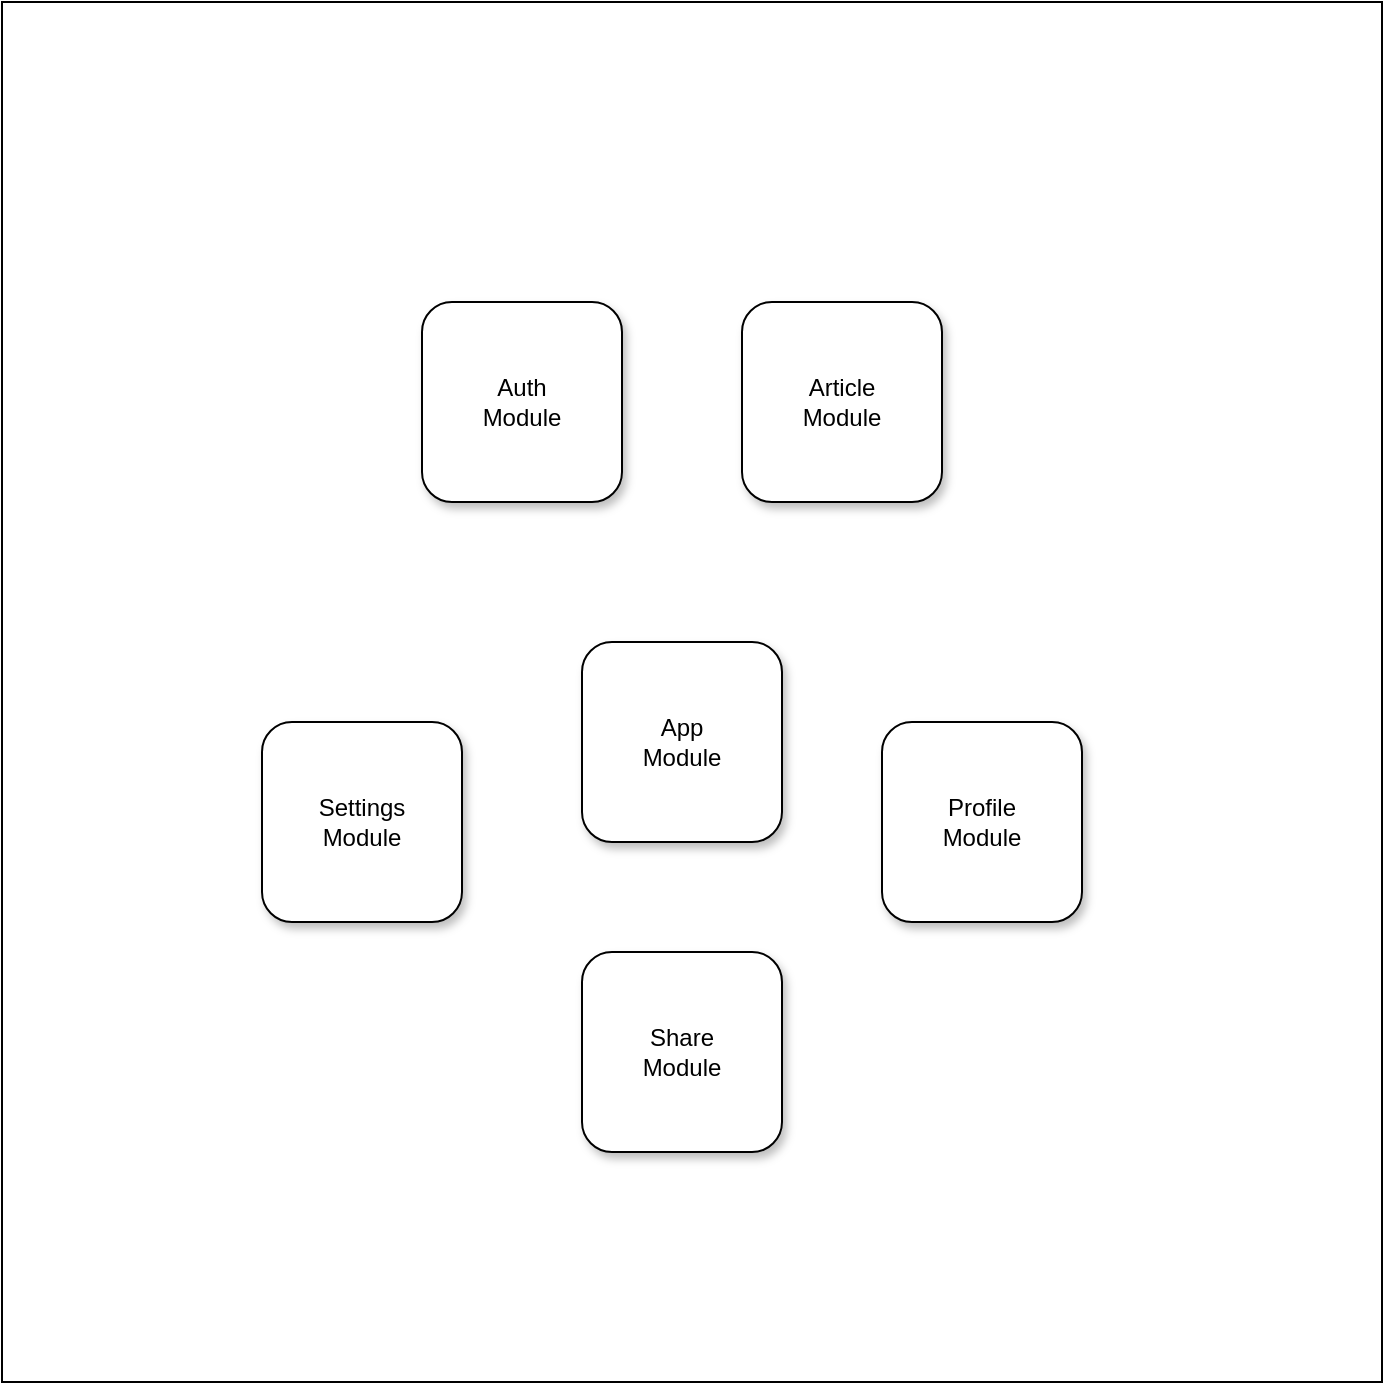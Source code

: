 <mxfile version="13.9.1" type="github" pages="3">
  <diagram id="NxATLUDGpjm4sUset7yz" name="Overview">
    <mxGraphModel dx="1422" dy="794" grid="1" gridSize="10" guides="1" tooltips="1" connect="1" arrows="1" fold="1" page="1" pageScale="1" pageWidth="827" pageHeight="1169" math="0" shadow="0">
      <root>
        <mxCell id="0" />
        <mxCell id="1" parent="0" />
        <mxCell id="TTPXnlIUXRx3NaiIB9LP-1" value="" style="whiteSpace=wrap;html=1;aspect=fixed;" vertex="1" parent="1">
          <mxGeometry y="110" width="690" height="690" as="geometry" />
        </mxCell>
        <mxCell id="TTPXnlIUXRx3NaiIB9LP-2" value="" style="whiteSpace=wrap;html=1;aspect=fixed;shadow=1;rounded=1;" vertex="1" parent="1">
          <mxGeometry x="290" y="430" width="100" height="100" as="geometry" />
        </mxCell>
        <mxCell id="TTPXnlIUXRx3NaiIB9LP-3" value="App Module" style="text;html=1;strokeColor=none;fillColor=none;align=center;verticalAlign=middle;whiteSpace=wrap;rounded=1;shadow=1;" vertex="1" parent="1">
          <mxGeometry x="310" y="465" width="60" height="30" as="geometry" />
        </mxCell>
        <mxCell id="TTPXnlIUXRx3NaiIB9LP-4" value="" style="whiteSpace=wrap;html=1;aspect=fixed;shadow=1;rounded=1;" vertex="1" parent="1">
          <mxGeometry x="210" y="260" width="100" height="100" as="geometry" />
        </mxCell>
        <mxCell id="TTPXnlIUXRx3NaiIB9LP-5" value="Auth Module" style="text;html=1;strokeColor=none;fillColor=none;align=center;verticalAlign=middle;whiteSpace=wrap;rounded=1;shadow=1;" vertex="1" parent="1">
          <mxGeometry x="230" y="295" width="60" height="30" as="geometry" />
        </mxCell>
        <mxCell id="TTPXnlIUXRx3NaiIB9LP-6" value="" style="whiteSpace=wrap;html=1;aspect=fixed;shadow=1;rounded=1;" vertex="1" parent="1">
          <mxGeometry x="370" y="260" width="100" height="100" as="geometry" />
        </mxCell>
        <mxCell id="TTPXnlIUXRx3NaiIB9LP-7" value="Article Module" style="text;html=1;strokeColor=none;fillColor=none;align=center;verticalAlign=middle;whiteSpace=wrap;rounded=1;shadow=1;" vertex="1" parent="1">
          <mxGeometry x="390" y="295" width="60" height="30" as="geometry" />
        </mxCell>
        <mxCell id="TTPXnlIUXRx3NaiIB9LP-8" value="" style="whiteSpace=wrap;html=1;aspect=fixed;shadow=1;rounded=1;" vertex="1" parent="1">
          <mxGeometry x="290" y="585" width="100" height="100" as="geometry" />
        </mxCell>
        <mxCell id="TTPXnlIUXRx3NaiIB9LP-9" value="Share Module" style="text;html=1;strokeColor=none;fillColor=none;align=center;verticalAlign=middle;whiteSpace=wrap;rounded=1;shadow=1;" vertex="1" parent="1">
          <mxGeometry x="310" y="620" width="60" height="30" as="geometry" />
        </mxCell>
        <mxCell id="TTPXnlIUXRx3NaiIB9LP-10" value="" style="whiteSpace=wrap;html=1;aspect=fixed;shadow=1;rounded=1;" vertex="1" parent="1">
          <mxGeometry x="440" y="470" width="100" height="100" as="geometry" />
        </mxCell>
        <mxCell id="TTPXnlIUXRx3NaiIB9LP-11" value="Profile Module" style="text;html=1;strokeColor=none;fillColor=none;align=center;verticalAlign=middle;whiteSpace=wrap;rounded=1;shadow=1;" vertex="1" parent="1">
          <mxGeometry x="460" y="505" width="60" height="30" as="geometry" />
        </mxCell>
        <mxCell id="TTPXnlIUXRx3NaiIB9LP-12" value="" style="whiteSpace=wrap;html=1;aspect=fixed;shadow=1;rounded=1;" vertex="1" parent="1">
          <mxGeometry x="130" y="470" width="100" height="100" as="geometry" />
        </mxCell>
        <mxCell id="TTPXnlIUXRx3NaiIB9LP-13" value="Settings Module" style="text;html=1;strokeColor=none;fillColor=none;align=center;verticalAlign=middle;whiteSpace=wrap;rounded=1;shadow=1;" vertex="1" parent="1">
          <mxGeometry x="150" y="505" width="60" height="30" as="geometry" />
        </mxCell>
      </root>
    </mxGraphModel>
  </diagram>
  <diagram id="PXfUg843ZWEAmI7lStBr" name="App">
    <mxGraphModel dx="2249" dy="794" grid="1" gridSize="10" guides="1" tooltips="1" connect="1" arrows="1" fold="1" page="1" pageScale="1" pageWidth="827" pageHeight="1169" math="0" shadow="0">
      <root>
        <mxCell id="uQfzY_hKU3L6vFdoFHdU-0" />
        <mxCell id="uQfzY_hKU3L6vFdoFHdU-1" parent="uQfzY_hKU3L6vFdoFHdU-0" />
        <mxCell id="SgsF38AEUeu6z_KLhp7--0" value="" style="whiteSpace=wrap;html=1;aspect=fixed;rounded=0;shadow=0;" vertex="1" parent="uQfzY_hKU3L6vFdoFHdU-1">
          <mxGeometry x="-250" y="30" width="780" height="780" as="geometry" />
        </mxCell>
        <mxCell id="SgsF38AEUeu6z_KLhp7--1" value="" style="rounded=1;whiteSpace=wrap;html=1;shadow=0;" vertex="1" parent="uQfzY_hKU3L6vFdoFHdU-1">
          <mxGeometry x="-170" y="170" width="190" height="90" as="geometry" />
        </mxCell>
        <mxCell id="SgsF38AEUeu6z_KLhp7--2" value="Header&amp;nbsp; Comp" style="text;html=1;strokeColor=none;fillColor=none;align=center;verticalAlign=middle;whiteSpace=wrap;rounded=0;shadow=0;" vertex="1" parent="uQfzY_hKU3L6vFdoFHdU-1">
          <mxGeometry x="-95" y="205" width="40" height="20" as="geometry" />
        </mxCell>
        <mxCell id="SgsF38AEUeu6z_KLhp7--6" style="edgeStyle=orthogonalEdgeStyle;rounded=0;orthogonalLoop=1;jettySize=auto;html=1;" edge="1" parent="uQfzY_hKU3L6vFdoFHdU-1" source="SgsF38AEUeu6z_KLhp7--3" target="SgsF38AEUeu6z_KLhp7--1">
          <mxGeometry relative="1" as="geometry">
            <Array as="points">
              <mxPoint x="140" y="220" />
              <mxPoint x="140" y="220" />
            </Array>
          </mxGeometry>
        </mxCell>
        <mxCell id="SgsF38AEUeu6z_KLhp7--3" value="" style="shape=cylinder3;whiteSpace=wrap;html=1;boundedLbl=1;backgroundOutline=1;size=15;rounded=0;shadow=0;" vertex="1" parent="uQfzY_hKU3L6vFdoFHdU-1">
          <mxGeometry x="310" y="140" width="120" height="160" as="geometry" />
        </mxCell>
        <mxCell id="SgsF38AEUeu6z_KLhp7--8" value="Auth Service" style="text;html=1;strokeColor=none;fillColor=none;align=center;verticalAlign=middle;whiteSpace=wrap;rounded=0;shadow=0;" vertex="1" parent="uQfzY_hKU3L6vFdoFHdU-1">
          <mxGeometry x="350" y="210" width="40" height="20" as="geometry" />
        </mxCell>
        <mxCell id="SgsF38AEUeu6z_KLhp7--12" style="edgeStyle=orthogonalEdgeStyle;rounded=0;orthogonalLoop=1;jettySize=auto;html=1;entryX=0.153;entryY=1.044;entryDx=0;entryDy=0;entryPerimeter=0;" edge="1" parent="uQfzY_hKU3L6vFdoFHdU-1" source="SgsF38AEUeu6z_KLhp7--10" target="SgsF38AEUeu6z_KLhp7--1">
          <mxGeometry relative="1" as="geometry" />
        </mxCell>
        <mxCell id="SgsF38AEUeu6z_KLhp7--10" value="" style="rounded=1;whiteSpace=wrap;html=1;shadow=0;" vertex="1" parent="uQfzY_hKU3L6vFdoFHdU-1">
          <mxGeometry x="-230" y="360" width="190" height="90" as="geometry" />
        </mxCell>
        <mxCell id="SgsF38AEUeu6z_KLhp7--11" value="Article-list&amp;nbsp; Comp" style="text;html=1;strokeColor=none;fillColor=none;align=center;verticalAlign=middle;whiteSpace=wrap;rounded=0;shadow=0;" vertex="1" parent="uQfzY_hKU3L6vFdoFHdU-1">
          <mxGeometry x="-167.5" y="395" width="65" height="20" as="geometry" />
        </mxCell>
        <mxCell id="SgsF38AEUeu6z_KLhp7--15" style="edgeStyle=orthogonalEdgeStyle;rounded=0;orthogonalLoop=1;jettySize=auto;html=1;" edge="1" parent="uQfzY_hKU3L6vFdoFHdU-1" source="SgsF38AEUeu6z_KLhp7--13" target="SgsF38AEUeu6z_KLhp7--1">
          <mxGeometry relative="1" as="geometry">
            <Array as="points">
              <mxPoint x="10" y="405" />
            </Array>
          </mxGeometry>
        </mxCell>
        <mxCell id="SgsF38AEUeu6z_KLhp7--13" value="" style="rounded=1;whiteSpace=wrap;html=1;shadow=0;" vertex="1" parent="uQfzY_hKU3L6vFdoFHdU-1">
          <mxGeometry x="80" y="360" width="190" height="90" as="geometry" />
        </mxCell>
        <mxCell id="SgsF38AEUeu6z_KLhp7--14" value="Tag-list&amp;nbsp; Comp" style="text;html=1;strokeColor=none;fillColor=none;align=center;verticalAlign=middle;whiteSpace=wrap;rounded=0;shadow=0;" vertex="1" parent="uQfzY_hKU3L6vFdoFHdU-1">
          <mxGeometry x="155" y="395" width="55" height="20" as="geometry" />
        </mxCell>
        <mxCell id="SgsF38AEUeu6z_KLhp7--18" style="edgeStyle=orthogonalEdgeStyle;rounded=0;orthogonalLoop=1;jettySize=auto;html=1;" edge="1" parent="uQfzY_hKU3L6vFdoFHdU-1" source="SgsF38AEUeu6z_KLhp7--16">
          <mxGeometry relative="1" as="geometry">
            <mxPoint x="-20" y="263" as="targetPoint" />
            <Array as="points">
              <mxPoint x="-20" y="263" />
            </Array>
          </mxGeometry>
        </mxCell>
        <mxCell id="SgsF38AEUeu6z_KLhp7--16" value="" style="rounded=1;whiteSpace=wrap;html=1;shadow=0;" vertex="1" parent="uQfzY_hKU3L6vFdoFHdU-1">
          <mxGeometry x="-102.5" y="550" width="190" height="90" as="geometry" />
        </mxCell>
        <mxCell id="SgsF38AEUeu6z_KLhp7--17" value="Pagination&amp;nbsp; Comp" style="text;html=1;strokeColor=none;fillColor=none;align=center;verticalAlign=middle;whiteSpace=wrap;rounded=0;shadow=0;" vertex="1" parent="uQfzY_hKU3L6vFdoFHdU-1">
          <mxGeometry x="-27.5" y="585" width="40" height="20" as="geometry" />
        </mxCell>
        <mxCell id="SgsF38AEUeu6z_KLhp7--22" style="edgeStyle=orthogonalEdgeStyle;rounded=0;orthogonalLoop=1;jettySize=auto;html=1;entryX=0.5;entryY=1;entryDx=0;entryDy=0;entryPerimeter=0;" edge="1" parent="uQfzY_hKU3L6vFdoFHdU-1" source="SgsF38AEUeu6z_KLhp7--19" target="SgsF38AEUeu6z_KLhp7--3">
          <mxGeometry relative="1" as="geometry" />
        </mxCell>
        <mxCell id="SgsF38AEUeu6z_KLhp7--19" value="" style="ellipse;whiteSpace=wrap;html=1;rounded=0;shadow=0;" vertex="1" parent="uQfzY_hKU3L6vFdoFHdU-1">
          <mxGeometry x="310" y="525" width="120" height="80" as="geometry" />
        </mxCell>
        <mxCell id="SgsF38AEUeu6z_KLhp7--20" value="User Model" style="text;html=1;strokeColor=none;fillColor=none;align=center;verticalAlign=middle;whiteSpace=wrap;rounded=0;shadow=0;" vertex="1" parent="uQfzY_hKU3L6vFdoFHdU-1">
          <mxGeometry x="350" y="555" width="40" height="20" as="geometry" />
        </mxCell>
      </root>
    </mxGraphModel>
  </diagram>
  <diagram id="QlmVWbmw0cmWhiqxPOH8" name="Article">
    <mxGraphModel dx="1422" dy="794" grid="1" gridSize="10" guides="1" tooltips="1" connect="1" arrows="1" fold="1" page="1" pageScale="1" pageWidth="827" pageHeight="1169" math="0" shadow="0">
      <root>
        <mxCell id="lcBjSIhIa94JTPnkme8c-0" />
        <mxCell id="lcBjSIhIa94JTPnkme8c-1" parent="lcBjSIhIa94JTPnkme8c-0" />
      </root>
    </mxGraphModel>
  </diagram>
</mxfile>

